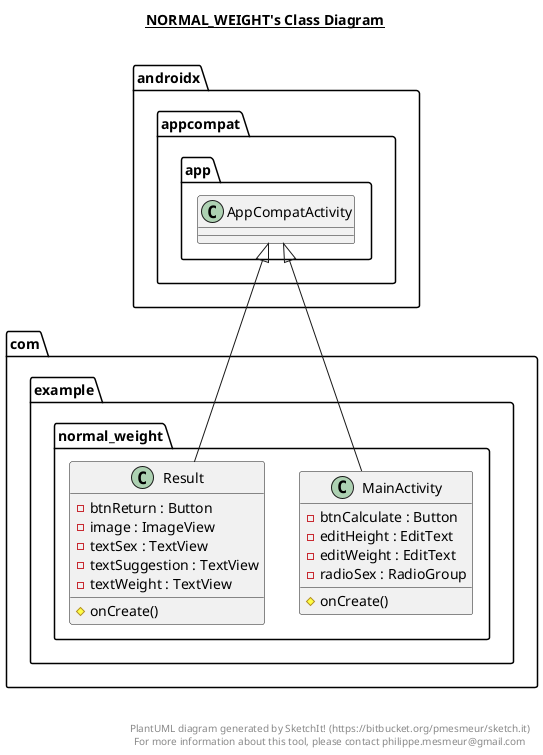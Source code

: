 @startuml

title __NORMAL_WEIGHT's Class Diagram__\n

  namespace com.example.normal_weight {
    class com.example.normal_weight.MainActivity {
        - btnCalculate : Button
        - editHeight : EditText
        - editWeight : EditText
        - radioSex : RadioGroup
        # onCreate()
    }
  }
  

  namespace com.example.normal_weight {
    class com.example.normal_weight.Result {
        - btnReturn : Button
        - image : ImageView
        - textSex : TextView
        - textSuggestion : TextView
        - textWeight : TextView
        # onCreate()
    }
  }
  

  com.example.normal_weight.MainActivity -up-|> androidx.appcompat.app.AppCompatActivity
  com.example.normal_weight.Result -up-|> androidx.appcompat.app.AppCompatActivity


right footer


PlantUML diagram generated by SketchIt! (https://bitbucket.org/pmesmeur/sketch.it)
For more information about this tool, please contact philippe.mesmeur@gmail.com
endfooter

@enduml
